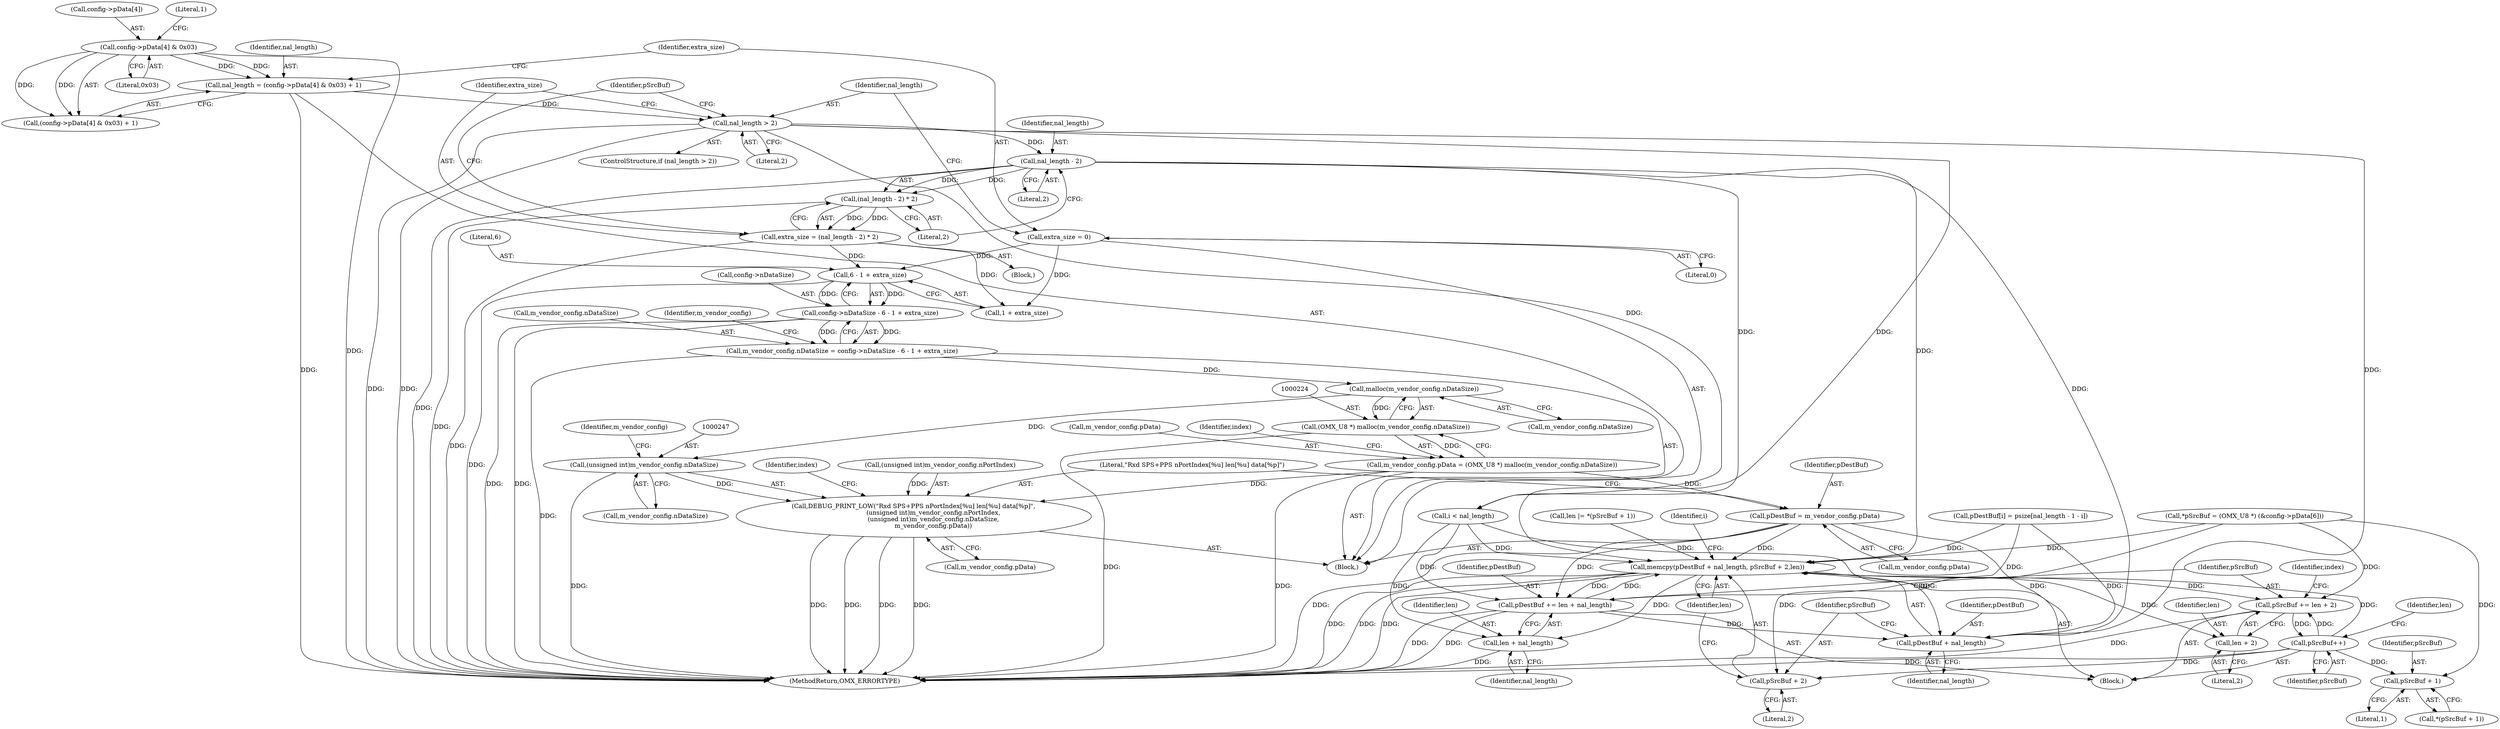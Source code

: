 digraph "0_Android_f22c2a0f0f9e030c240468d9d18b9297f001bcf0@API" {
"1000225" [label="(Call,malloc(m_vendor_config.nDataSize))"];
"1000206" [label="(Call,m_vendor_config.nDataSize = config->nDataSize - 6 - 1 + extra_size)"];
"1000210" [label="(Call,config->nDataSize - 6 - 1 + extra_size)"];
"1000214" [label="(Call,6 - 1 + extra_size)"];
"1000180" [label="(Call,extra_size = (nal_length - 2) * 2)"];
"1000182" [label="(Call,(nal_length - 2) * 2)"];
"1000183" [label="(Call,nal_length - 2)"];
"1000176" [label="(Call,nal_length > 2)"];
"1000161" [label="(Call,nal_length = (config->pData[4] & 0x03) + 1)"];
"1000164" [label="(Call,config->pData[4] & 0x03)"];
"1000172" [label="(Call,extra_size = 0)"];
"1000223" [label="(Call,(OMX_U8 *) malloc(m_vendor_config.nDataSize))"];
"1000219" [label="(Call,m_vendor_config.pData = (OMX_U8 *) malloc(m_vendor_config.nDataSize))"];
"1000234" [label="(Call,pDestBuf = m_vendor_config.pData)"];
"1000281" [label="(Call,memcpy(pDestBuf + nal_length, pSrcBuf + 2,len))"];
"1000311" [label="(Call,pDestBuf += len + nal_length)"];
"1000282" [label="(Call,pDestBuf + nal_length)"];
"1000313" [label="(Call,len + nal_length)"];
"1000316" [label="(Call,pSrcBuf += len + 2)"];
"1000323" [label="(Call,pSrcBuf++)"];
"1000272" [label="(Call,pSrcBuf + 1)"];
"1000285" [label="(Call,pSrcBuf + 2)"];
"1000318" [label="(Call,len + 2)"];
"1000239" [label="(Call,DEBUG_PRINT_LOW(\"Rxd SPS+PPS nPortIndex[%u] len[%u] data[%p]\",\n                    (unsigned int)m_vendor_config.nPortIndex,\n                    (unsigned int)m_vendor_config.nDataSize,\n                    m_vendor_config.pData))"];
"1000246" [label="(Call,(unsigned int)m_vendor_config.nDataSize)"];
"1000225" [label="(Call,malloc(m_vendor_config.nDataSize))"];
"1000161" [label="(Call,nal_length = (config->pData[4] & 0x03) + 1)"];
"1000164" [label="(Call,config->pData[4] & 0x03)"];
"1000311" [label="(Call,pDestBuf += len + nal_length)"];
"1000170" [label="(Literal,0x03)"];
"1000165" [label="(Call,config->pData[4])"];
"1000239" [label="(Call,DEBUG_PRINT_LOW(\"Rxd SPS+PPS nPortIndex[%u] len[%u] data[%p]\",\n                    (unsigned int)m_vendor_config.nPortIndex,\n                    (unsigned int)m_vendor_config.nDataSize,\n                    m_vendor_config.pData))"];
"1000210" [label="(Call,config->nDataSize - 6 - 1 + extra_size)"];
"1000284" [label="(Identifier,nal_length)"];
"1000183" [label="(Call,nal_length - 2)"];
"1000273" [label="(Identifier,pSrcBuf)"];
"1000180" [label="(Call,extra_size = (nal_length - 2) * 2)"];
"1000258" [label="(Block,)"];
"1000234" [label="(Call,pDestBuf = m_vendor_config.pData)"];
"1000163" [label="(Call,(config->pData[4] & 0x03) + 1)"];
"1000286" [label="(Identifier,pSrcBuf)"];
"1000315" [label="(Identifier,nal_length)"];
"1000251" [label="(Call,m_vendor_config.pData)"];
"1000182" [label="(Call,(nal_length - 2) * 2)"];
"1000216" [label="(Call,1 + extra_size)"];
"1000219" [label="(Call,m_vendor_config.pData = (OMX_U8 *) malloc(m_vendor_config.nDataSize))"];
"1000223" [label="(Call,(OMX_U8 *) malloc(m_vendor_config.nDataSize))"];
"1000173" [label="(Identifier,extra_size)"];
"1000236" [label="(Call,m_vendor_config.pData)"];
"1000157" [label="(Block,)"];
"1000176" [label="(Call,nal_length > 2)"];
"1000177" [label="(Identifier,nal_length)"];
"1000323" [label="(Call,pSrcBuf++)"];
"1000316" [label="(Call,pSrcBuf += len + 2)"];
"1000314" [label="(Identifier,len)"];
"1000326" [label="(Identifier,len)"];
"1000179" [label="(Block,)"];
"1000300" [label="(Call,pDestBuf[i] = psize[nal_length - 1 - i])"];
"1000269" [label="(Call,len |= *(pSrcBuf + 1))"];
"1000220" [label="(Call,m_vendor_config.pData)"];
"1000272" [label="(Call,pSrcBuf + 1)"];
"1000271" [label="(Call,*(pSrcBuf + 1))"];
"1000287" [label="(Literal,2)"];
"1000189" [label="(Identifier,pSrcBuf)"];
"1000214" [label="(Call,6 - 1 + extra_size)"];
"1000317" [label="(Identifier,pSrcBuf)"];
"1000248" [label="(Call,m_vendor_config.nDataSize)"];
"1000312" [label="(Identifier,pDestBuf)"];
"1000181" [label="(Identifier,extra_size)"];
"1000207" [label="(Call,m_vendor_config.nDataSize)"];
"1000241" [label="(Call,(unsigned int)m_vendor_config.nPortIndex)"];
"1000221" [label="(Identifier,m_vendor_config)"];
"1000240" [label="(Literal,\"Rxd SPS+PPS nPortIndex[%u] len[%u] data[%p]\")"];
"1000281" [label="(Call,memcpy(pDestBuf + nal_length, pSrcBuf + 2,len))"];
"1000319" [label="(Identifier,len)"];
"1000174" [label="(Literal,0)"];
"1000292" [label="(Identifier,i)"];
"1001056" [label="(MethodReturn,OMX_ERRORTYPE)"];
"1000188" [label="(Call,*pSrcBuf = (OMX_U8 *) (&config->pData[6]))"];
"1000235" [label="(Identifier,pDestBuf)"];
"1000162" [label="(Identifier,nal_length)"];
"1000211" [label="(Call,config->nDataSize)"];
"1000184" [label="(Identifier,nal_length)"];
"1000274" [label="(Literal,1)"];
"1000226" [label="(Call,m_vendor_config.nDataSize)"];
"1000178" [label="(Literal,2)"];
"1000185" [label="(Literal,2)"];
"1000288" [label="(Identifier,len)"];
"1000324" [label="(Identifier,pSrcBuf)"];
"1000256" [label="(Identifier,index)"];
"1000318" [label="(Call,len + 2)"];
"1000252" [label="(Identifier,m_vendor_config)"];
"1000206" [label="(Call,m_vendor_config.nDataSize = config->nDataSize - 6 - 1 + extra_size)"];
"1000283" [label="(Identifier,pDestBuf)"];
"1000320" [label="(Literal,2)"];
"1000282" [label="(Call,pDestBuf + nal_length)"];
"1000313" [label="(Call,len + nal_length)"];
"1000294" [label="(Call,i < nal_length)"];
"1000285" [label="(Call,pSrcBuf + 2)"];
"1000171" [label="(Literal,1)"];
"1000215" [label="(Literal,6)"];
"1000322" [label="(Identifier,index)"];
"1000175" [label="(ControlStructure,if (nal_length > 2))"];
"1000186" [label="(Literal,2)"];
"1000172" [label="(Call,extra_size = 0)"];
"1000246" [label="(Call,(unsigned int)m_vendor_config.nDataSize)"];
"1000232" [label="(Identifier,index)"];
"1000225" -> "1000223"  [label="AST: "];
"1000225" -> "1000226"  [label="CFG: "];
"1000226" -> "1000225"  [label="AST: "];
"1000223" -> "1000225"  [label="CFG: "];
"1000225" -> "1000223"  [label="DDG: "];
"1000206" -> "1000225"  [label="DDG: "];
"1000225" -> "1000246"  [label="DDG: "];
"1000206" -> "1000157"  [label="AST: "];
"1000206" -> "1000210"  [label="CFG: "];
"1000207" -> "1000206"  [label="AST: "];
"1000210" -> "1000206"  [label="AST: "];
"1000221" -> "1000206"  [label="CFG: "];
"1000206" -> "1001056"  [label="DDG: "];
"1000210" -> "1000206"  [label="DDG: "];
"1000210" -> "1000206"  [label="DDG: "];
"1000210" -> "1000214"  [label="CFG: "];
"1000211" -> "1000210"  [label="AST: "];
"1000214" -> "1000210"  [label="AST: "];
"1000210" -> "1001056"  [label="DDG: "];
"1000210" -> "1001056"  [label="DDG: "];
"1000214" -> "1000210"  [label="DDG: "];
"1000214" -> "1000210"  [label="DDG: "];
"1000214" -> "1000216"  [label="CFG: "];
"1000215" -> "1000214"  [label="AST: "];
"1000216" -> "1000214"  [label="AST: "];
"1000214" -> "1001056"  [label="DDG: "];
"1000180" -> "1000214"  [label="DDG: "];
"1000172" -> "1000214"  [label="DDG: "];
"1000180" -> "1000179"  [label="AST: "];
"1000180" -> "1000182"  [label="CFG: "];
"1000181" -> "1000180"  [label="AST: "];
"1000182" -> "1000180"  [label="AST: "];
"1000189" -> "1000180"  [label="CFG: "];
"1000180" -> "1001056"  [label="DDG: "];
"1000182" -> "1000180"  [label="DDG: "];
"1000182" -> "1000180"  [label="DDG: "];
"1000180" -> "1000216"  [label="DDG: "];
"1000182" -> "1000186"  [label="CFG: "];
"1000183" -> "1000182"  [label="AST: "];
"1000186" -> "1000182"  [label="AST: "];
"1000182" -> "1001056"  [label="DDG: "];
"1000183" -> "1000182"  [label="DDG: "];
"1000183" -> "1000182"  [label="DDG: "];
"1000183" -> "1000185"  [label="CFG: "];
"1000184" -> "1000183"  [label="AST: "];
"1000185" -> "1000183"  [label="AST: "];
"1000186" -> "1000183"  [label="CFG: "];
"1000183" -> "1001056"  [label="DDG: "];
"1000176" -> "1000183"  [label="DDG: "];
"1000183" -> "1000281"  [label="DDG: "];
"1000183" -> "1000282"  [label="DDG: "];
"1000183" -> "1000294"  [label="DDG: "];
"1000176" -> "1000175"  [label="AST: "];
"1000176" -> "1000178"  [label="CFG: "];
"1000177" -> "1000176"  [label="AST: "];
"1000178" -> "1000176"  [label="AST: "];
"1000181" -> "1000176"  [label="CFG: "];
"1000189" -> "1000176"  [label="CFG: "];
"1000176" -> "1001056"  [label="DDG: "];
"1000176" -> "1001056"  [label="DDG: "];
"1000161" -> "1000176"  [label="DDG: "];
"1000176" -> "1000281"  [label="DDG: "];
"1000176" -> "1000282"  [label="DDG: "];
"1000176" -> "1000294"  [label="DDG: "];
"1000161" -> "1000157"  [label="AST: "];
"1000161" -> "1000163"  [label="CFG: "];
"1000162" -> "1000161"  [label="AST: "];
"1000163" -> "1000161"  [label="AST: "];
"1000173" -> "1000161"  [label="CFG: "];
"1000161" -> "1001056"  [label="DDG: "];
"1000164" -> "1000161"  [label="DDG: "];
"1000164" -> "1000161"  [label="DDG: "];
"1000164" -> "1000163"  [label="AST: "];
"1000164" -> "1000170"  [label="CFG: "];
"1000165" -> "1000164"  [label="AST: "];
"1000170" -> "1000164"  [label="AST: "];
"1000171" -> "1000164"  [label="CFG: "];
"1000164" -> "1001056"  [label="DDG: "];
"1000164" -> "1000163"  [label="DDG: "];
"1000164" -> "1000163"  [label="DDG: "];
"1000172" -> "1000157"  [label="AST: "];
"1000172" -> "1000174"  [label="CFG: "];
"1000173" -> "1000172"  [label="AST: "];
"1000174" -> "1000172"  [label="AST: "];
"1000177" -> "1000172"  [label="CFG: "];
"1000172" -> "1000216"  [label="DDG: "];
"1000223" -> "1000219"  [label="AST: "];
"1000224" -> "1000223"  [label="AST: "];
"1000219" -> "1000223"  [label="CFG: "];
"1000223" -> "1001056"  [label="DDG: "];
"1000223" -> "1000219"  [label="DDG: "];
"1000219" -> "1000157"  [label="AST: "];
"1000220" -> "1000219"  [label="AST: "];
"1000232" -> "1000219"  [label="CFG: "];
"1000219" -> "1001056"  [label="DDG: "];
"1000219" -> "1000234"  [label="DDG: "];
"1000219" -> "1000239"  [label="DDG: "];
"1000234" -> "1000157"  [label="AST: "];
"1000234" -> "1000236"  [label="CFG: "];
"1000235" -> "1000234"  [label="AST: "];
"1000236" -> "1000234"  [label="AST: "];
"1000240" -> "1000234"  [label="CFG: "];
"1000234" -> "1001056"  [label="DDG: "];
"1000234" -> "1000281"  [label="DDG: "];
"1000234" -> "1000282"  [label="DDG: "];
"1000234" -> "1000311"  [label="DDG: "];
"1000281" -> "1000258"  [label="AST: "];
"1000281" -> "1000288"  [label="CFG: "];
"1000282" -> "1000281"  [label="AST: "];
"1000285" -> "1000281"  [label="AST: "];
"1000288" -> "1000281"  [label="AST: "];
"1000292" -> "1000281"  [label="CFG: "];
"1000281" -> "1001056"  [label="DDG: "];
"1000281" -> "1001056"  [label="DDG: "];
"1000281" -> "1001056"  [label="DDG: "];
"1000311" -> "1000281"  [label="DDG: "];
"1000300" -> "1000281"  [label="DDG: "];
"1000294" -> "1000281"  [label="DDG: "];
"1000188" -> "1000281"  [label="DDG: "];
"1000323" -> "1000281"  [label="DDG: "];
"1000269" -> "1000281"  [label="DDG: "];
"1000281" -> "1000311"  [label="DDG: "];
"1000281" -> "1000313"  [label="DDG: "];
"1000281" -> "1000316"  [label="DDG: "];
"1000281" -> "1000318"  [label="DDG: "];
"1000311" -> "1000258"  [label="AST: "];
"1000311" -> "1000313"  [label="CFG: "];
"1000312" -> "1000311"  [label="AST: "];
"1000313" -> "1000311"  [label="AST: "];
"1000317" -> "1000311"  [label="CFG: "];
"1000311" -> "1001056"  [label="DDG: "];
"1000311" -> "1001056"  [label="DDG: "];
"1000311" -> "1000282"  [label="DDG: "];
"1000294" -> "1000311"  [label="DDG: "];
"1000300" -> "1000311"  [label="DDG: "];
"1000282" -> "1000284"  [label="CFG: "];
"1000283" -> "1000282"  [label="AST: "];
"1000284" -> "1000282"  [label="AST: "];
"1000286" -> "1000282"  [label="CFG: "];
"1000300" -> "1000282"  [label="DDG: "];
"1000294" -> "1000282"  [label="DDG: "];
"1000313" -> "1000315"  [label="CFG: "];
"1000314" -> "1000313"  [label="AST: "];
"1000315" -> "1000313"  [label="AST: "];
"1000313" -> "1001056"  [label="DDG: "];
"1000294" -> "1000313"  [label="DDG: "];
"1000316" -> "1000258"  [label="AST: "];
"1000316" -> "1000318"  [label="CFG: "];
"1000317" -> "1000316"  [label="AST: "];
"1000318" -> "1000316"  [label="AST: "];
"1000322" -> "1000316"  [label="CFG: "];
"1000316" -> "1001056"  [label="DDG: "];
"1000188" -> "1000316"  [label="DDG: "];
"1000323" -> "1000316"  [label="DDG: "];
"1000316" -> "1000323"  [label="DDG: "];
"1000323" -> "1000258"  [label="AST: "];
"1000323" -> "1000324"  [label="CFG: "];
"1000324" -> "1000323"  [label="AST: "];
"1000326" -> "1000323"  [label="CFG: "];
"1000323" -> "1001056"  [label="DDG: "];
"1000323" -> "1000272"  [label="DDG: "];
"1000323" -> "1000285"  [label="DDG: "];
"1000272" -> "1000271"  [label="AST: "];
"1000272" -> "1000274"  [label="CFG: "];
"1000273" -> "1000272"  [label="AST: "];
"1000274" -> "1000272"  [label="AST: "];
"1000271" -> "1000272"  [label="CFG: "];
"1000188" -> "1000272"  [label="DDG: "];
"1000285" -> "1000287"  [label="CFG: "];
"1000286" -> "1000285"  [label="AST: "];
"1000287" -> "1000285"  [label="AST: "];
"1000288" -> "1000285"  [label="CFG: "];
"1000188" -> "1000285"  [label="DDG: "];
"1000318" -> "1000320"  [label="CFG: "];
"1000319" -> "1000318"  [label="AST: "];
"1000320" -> "1000318"  [label="AST: "];
"1000239" -> "1000157"  [label="AST: "];
"1000239" -> "1000251"  [label="CFG: "];
"1000240" -> "1000239"  [label="AST: "];
"1000241" -> "1000239"  [label="AST: "];
"1000246" -> "1000239"  [label="AST: "];
"1000251" -> "1000239"  [label="AST: "];
"1000256" -> "1000239"  [label="CFG: "];
"1000239" -> "1001056"  [label="DDG: "];
"1000239" -> "1001056"  [label="DDG: "];
"1000239" -> "1001056"  [label="DDG: "];
"1000239" -> "1001056"  [label="DDG: "];
"1000241" -> "1000239"  [label="DDG: "];
"1000246" -> "1000239"  [label="DDG: "];
"1000246" -> "1000248"  [label="CFG: "];
"1000247" -> "1000246"  [label="AST: "];
"1000248" -> "1000246"  [label="AST: "];
"1000252" -> "1000246"  [label="CFG: "];
"1000246" -> "1001056"  [label="DDG: "];
}
